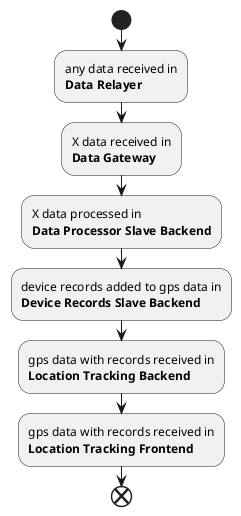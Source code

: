 @startuml data-flow

skinparam Monochrome true

start
:any data received in\n**Data Relayer**;
:X data received in\n**Data Gateway**;
:X data processed in\n**Data Processor Slave Backend**;
:device records added to gps data in\n**Device Records Slave Backend**;
:gps data with records received in\n**Location Tracking Backend**;
:gps data with records received in\n**Location Tracking Frontend**;
end

@enduml
